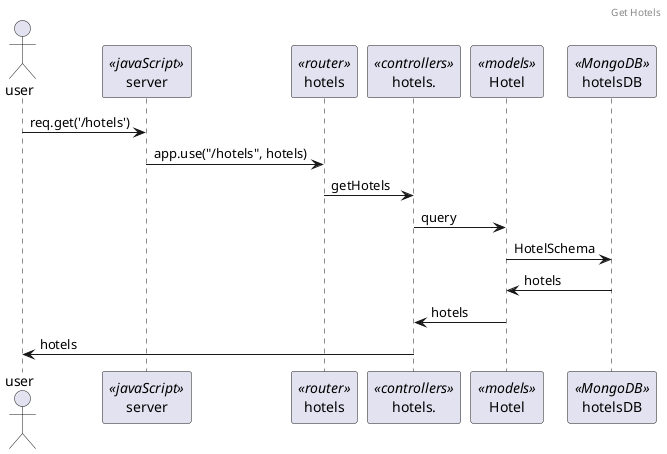 @startuml

header Get Hotels

actor user
participant server <<javaScript>>
participant hotels <<router>>
participant hotels. <<controllers>>
participant Hotel <<models>>
participant hotelsDB <<MongoDB>>

user -> server : req.get('/hotels')
server -> hotels : app.use("/hotels", hotels)
hotels -> hotels. : getHotels
hotels. -> Hotel : query
Hotel -> hotelsDB : HotelSchema
hotelsDB -> Hotel : hotels
Hotel -> hotels. : hotels
hotels. -> user : hotels

@enduml
